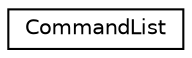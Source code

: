 digraph "クラス階層図"
{
 // LATEX_PDF_SIZE
  edge [fontname="Helvetica",fontsize="10",labelfontname="Helvetica",labelfontsize="10"];
  node [fontname="Helvetica",fontsize="10",shape=record];
  rankdir="LR";
  Node0 [label="CommandList",height=0.2,width=0.4,color="black", fillcolor="white", style="filled",URL="$class_command_list.html",tooltip=" "];
}
